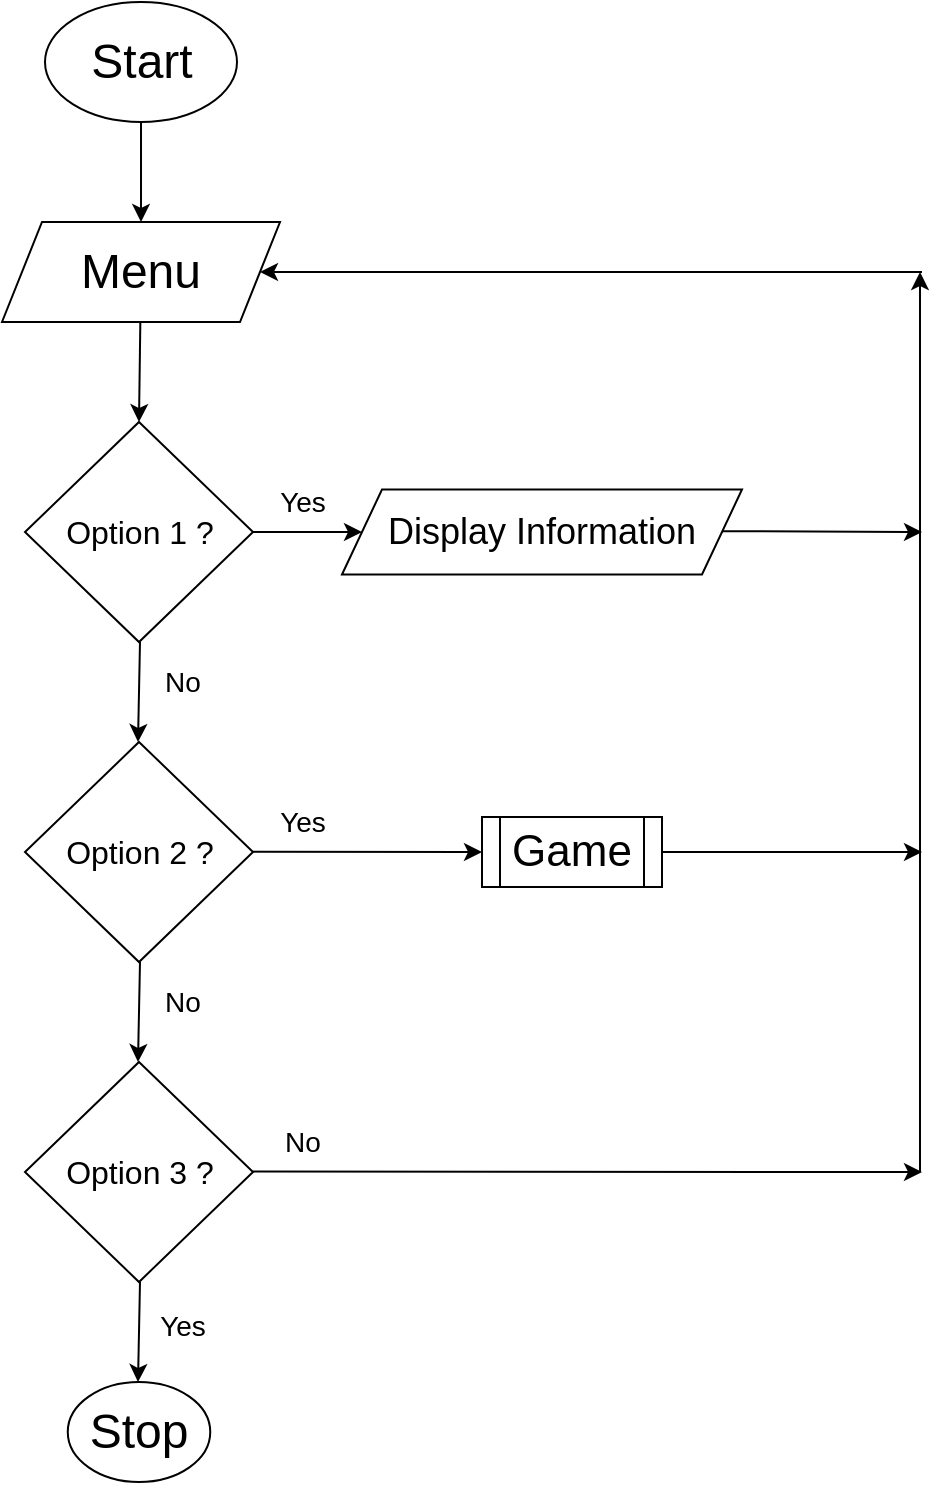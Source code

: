 <mxfile version="21.2.8" type="device">
  <diagram id="C5RBs43oDa-KdzZeNtuy" name="Page-1">
    <mxGraphModel dx="1695" dy="985" grid="1" gridSize="10" guides="1" tooltips="1" connect="1" arrows="1" fold="1" page="1" pageScale="1" pageWidth="827" pageHeight="1169" math="0" shadow="0">
      <root>
        <mxCell id="WIyWlLk6GJQsqaUBKTNV-0" />
        <mxCell id="WIyWlLk6GJQsqaUBKTNV-1" parent="WIyWlLk6GJQsqaUBKTNV-0" />
        <mxCell id="yZ-MPlf-GOchfGaVSIJL-0" value="&lt;font style=&quot;font-size: 24px;&quot;&gt;Start&lt;/font&gt;" style="ellipse;whiteSpace=wrap;html=1;" parent="WIyWlLk6GJQsqaUBKTNV-1" vertex="1">
          <mxGeometry x="281.5" y="150" width="96" height="60" as="geometry" />
        </mxCell>
        <mxCell id="yZ-MPlf-GOchfGaVSIJL-1" value="" style="endArrow=classic;html=1;rounded=0;exitX=0.5;exitY=1;exitDx=0;exitDy=0;" parent="WIyWlLk6GJQsqaUBKTNV-1" source="yZ-MPlf-GOchfGaVSIJL-0" edge="1">
          <mxGeometry width="50" height="50" relative="1" as="geometry">
            <mxPoint x="305.5" y="460" as="sourcePoint" />
            <mxPoint x="329.5" y="260" as="targetPoint" />
          </mxGeometry>
        </mxCell>
        <mxCell id="aYEPw1_vsFqaciLzrWJ4-0" value="&lt;font style=&quot;font-size: 24px;&quot;&gt;Menu&lt;/font&gt;" style="shape=parallelogram;perimeter=parallelogramPerimeter;whiteSpace=wrap;html=1;fixedSize=1;" parent="WIyWlLk6GJQsqaUBKTNV-1" vertex="1">
          <mxGeometry x="260" y="260" width="139" height="50" as="geometry" />
        </mxCell>
        <mxCell id="aYEPw1_vsFqaciLzrWJ4-1" value="" style="endArrow=classic;html=1;rounded=0;" parent="WIyWlLk6GJQsqaUBKTNV-1" source="aYEPw1_vsFqaciLzrWJ4-0" edge="1">
          <mxGeometry width="50" height="50" relative="1" as="geometry">
            <mxPoint x="328.5" y="310" as="sourcePoint" />
            <mxPoint x="328.5" y="360" as="targetPoint" />
          </mxGeometry>
        </mxCell>
        <mxCell id="aYEPw1_vsFqaciLzrWJ4-2" value="&lt;font size=&quot;3&quot;&gt;Option 1 ?&lt;/font&gt;" style="rhombus;whiteSpace=wrap;html=1;" parent="WIyWlLk6GJQsqaUBKTNV-1" vertex="1">
          <mxGeometry x="271.5" y="360" width="114" height="110" as="geometry" />
        </mxCell>
        <mxCell id="aYEPw1_vsFqaciLzrWJ4-3" value="" style="endArrow=classic;html=1;rounded=0;" parent="WIyWlLk6GJQsqaUBKTNV-1" edge="1">
          <mxGeometry width="50" height="50" relative="1" as="geometry">
            <mxPoint x="329" y="470" as="sourcePoint" />
            <mxPoint x="328" y="520" as="targetPoint" />
          </mxGeometry>
        </mxCell>
        <mxCell id="aYEPw1_vsFqaciLzrWJ4-4" value="" style="endArrow=classic;html=1;rounded=0;exitX=1;exitY=0.5;exitDx=0;exitDy=0;" parent="WIyWlLk6GJQsqaUBKTNV-1" source="aYEPw1_vsFqaciLzrWJ4-2" edge="1">
          <mxGeometry width="50" height="50" relative="1" as="geometry">
            <mxPoint x="405.5" y="420" as="sourcePoint" />
            <mxPoint x="440" y="415" as="targetPoint" />
          </mxGeometry>
        </mxCell>
        <mxCell id="aYEPw1_vsFqaciLzrWJ4-5" value="&lt;font style=&quot;font-size: 18px;&quot;&gt;Display Information&lt;/font&gt;" style="shape=parallelogram;perimeter=parallelogramPerimeter;whiteSpace=wrap;html=1;fixedSize=1;" parent="WIyWlLk6GJQsqaUBKTNV-1" vertex="1">
          <mxGeometry x="430" y="393.75" width="200" height="42.5" as="geometry" />
        </mxCell>
        <mxCell id="aYEPw1_vsFqaciLzrWJ4-7" value="&lt;font size=&quot;3&quot;&gt;Option 2 ?&lt;/font&gt;" style="rhombus;whiteSpace=wrap;html=1;" parent="WIyWlLk6GJQsqaUBKTNV-1" vertex="1">
          <mxGeometry x="271.5" y="520" width="114" height="110" as="geometry" />
        </mxCell>
        <mxCell id="aYEPw1_vsFqaciLzrWJ4-8" value="" style="endArrow=classic;html=1;rounded=0;" parent="WIyWlLk6GJQsqaUBKTNV-1" edge="1">
          <mxGeometry width="50" height="50" relative="1" as="geometry">
            <mxPoint x="329" y="630" as="sourcePoint" />
            <mxPoint x="328" y="680" as="targetPoint" />
          </mxGeometry>
        </mxCell>
        <mxCell id="aYEPw1_vsFqaciLzrWJ4-11" value="&lt;font size=&quot;3&quot;&gt;Option 3 ?&lt;/font&gt;" style="rhombus;whiteSpace=wrap;html=1;" parent="WIyWlLk6GJQsqaUBKTNV-1" vertex="1">
          <mxGeometry x="271.5" y="680" width="114" height="110" as="geometry" />
        </mxCell>
        <mxCell id="aYEPw1_vsFqaciLzrWJ4-12" value="" style="endArrow=classic;html=1;rounded=0;" parent="WIyWlLk6GJQsqaUBKTNV-1" edge="1">
          <mxGeometry width="50" height="50" relative="1" as="geometry">
            <mxPoint x="329" y="790" as="sourcePoint" />
            <mxPoint x="328" y="840" as="targetPoint" />
          </mxGeometry>
        </mxCell>
        <mxCell id="aYEPw1_vsFqaciLzrWJ4-13" value="" style="endArrow=classic;html=1;rounded=0;exitX=1;exitY=0.5;exitDx=0;exitDy=0;entryX=0;entryY=0.5;entryDx=0;entryDy=0;" parent="WIyWlLk6GJQsqaUBKTNV-1" target="12xV8YbRWPwBt8kmycP2-0" edge="1">
          <mxGeometry width="50" height="50" relative="1" as="geometry">
            <mxPoint x="385.5" y="574.92" as="sourcePoint" />
            <mxPoint x="495" y="575" as="targetPoint" />
          </mxGeometry>
        </mxCell>
        <mxCell id="aYEPw1_vsFqaciLzrWJ4-15" value="&lt;font style=&quot;font-size: 14px;&quot;&gt;Yes&lt;/font&gt;" style="rounded=0;whiteSpace=wrap;html=1;strokeColor=none;fillColor=none;" parent="WIyWlLk6GJQsqaUBKTNV-1" vertex="1">
          <mxGeometry x="392.5" y="390" width="35" height="20" as="geometry" />
        </mxCell>
        <mxCell id="aYEPw1_vsFqaciLzrWJ4-16" value="&lt;font style=&quot;font-size: 14px;&quot;&gt;Yes&lt;/font&gt;" style="rounded=0;whiteSpace=wrap;html=1;strokeColor=none;fillColor=none;" parent="WIyWlLk6GJQsqaUBKTNV-1" vertex="1">
          <mxGeometry x="392.5" y="550" width="35" height="20" as="geometry" />
        </mxCell>
        <mxCell id="aYEPw1_vsFqaciLzrWJ4-17" value="&lt;font style=&quot;font-size: 14px;&quot;&gt;Yes&lt;/font&gt;" style="rounded=0;whiteSpace=wrap;html=1;strokeColor=none;fillColor=none;" parent="WIyWlLk6GJQsqaUBKTNV-1" vertex="1">
          <mxGeometry x="333" y="802" width="35" height="20" as="geometry" />
        </mxCell>
        <mxCell id="aYEPw1_vsFqaciLzrWJ4-18" value="&lt;font style=&quot;font-size: 14px;&quot;&gt;No&lt;/font&gt;" style="rounded=0;whiteSpace=wrap;html=1;strokeColor=none;fillColor=none;" parent="WIyWlLk6GJQsqaUBKTNV-1" vertex="1">
          <mxGeometry x="333" y="640" width="35" height="20" as="geometry" />
        </mxCell>
        <mxCell id="aYEPw1_vsFqaciLzrWJ4-19" value="&lt;font style=&quot;font-size: 14px;&quot;&gt;No&lt;/font&gt;" style="rounded=0;whiteSpace=wrap;html=1;strokeColor=none;" parent="WIyWlLk6GJQsqaUBKTNV-1" vertex="1">
          <mxGeometry x="333" y="480" width="35" height="20" as="geometry" />
        </mxCell>
        <mxCell id="aYEPw1_vsFqaciLzrWJ4-20" value="&lt;font style=&quot;font-size: 24px;&quot;&gt;Stop&lt;/font&gt;" style="ellipse;whiteSpace=wrap;html=1;" parent="WIyWlLk6GJQsqaUBKTNV-1" vertex="1">
          <mxGeometry x="292.88" y="840" width="71.25" height="50" as="geometry" />
        </mxCell>
        <mxCell id="aYEPw1_vsFqaciLzrWJ4-21" value="" style="endArrow=classic;html=1;rounded=0;exitX=1;exitY=0.5;exitDx=0;exitDy=0;" parent="WIyWlLk6GJQsqaUBKTNV-1" source="12xV8YbRWPwBt8kmycP2-0" edge="1">
          <mxGeometry width="50" height="50" relative="1" as="geometry">
            <mxPoint x="565" y="575" as="sourcePoint" />
            <mxPoint x="720" y="575" as="targetPoint" />
          </mxGeometry>
        </mxCell>
        <mxCell id="aYEPw1_vsFqaciLzrWJ4-22" value="" style="endArrow=classic;html=1;rounded=0;exitX=1;exitY=0.5;exitDx=0;exitDy=0;" parent="WIyWlLk6GJQsqaUBKTNV-1" edge="1">
          <mxGeometry width="50" height="50" relative="1" as="geometry">
            <mxPoint x="385.5" y="734.79" as="sourcePoint" />
            <mxPoint x="720" y="735" as="targetPoint" />
          </mxGeometry>
        </mxCell>
        <mxCell id="aYEPw1_vsFqaciLzrWJ4-23" value="" style="endArrow=classic;html=1;rounded=0;exitX=1;exitY=0.5;exitDx=0;exitDy=0;" parent="WIyWlLk6GJQsqaUBKTNV-1" edge="1">
          <mxGeometry width="50" height="50" relative="1" as="geometry">
            <mxPoint x="620" y="414.6" as="sourcePoint" />
            <mxPoint x="720" y="415" as="targetPoint" />
          </mxGeometry>
        </mxCell>
        <mxCell id="aYEPw1_vsFqaciLzrWJ4-24" value="" style="endArrow=classic;html=1;rounded=0;" parent="WIyWlLk6GJQsqaUBKTNV-1" edge="1">
          <mxGeometry width="50" height="50" relative="1" as="geometry">
            <mxPoint x="719" y="735" as="sourcePoint" />
            <mxPoint x="719" y="285" as="targetPoint" />
          </mxGeometry>
        </mxCell>
        <mxCell id="aYEPw1_vsFqaciLzrWJ4-25" value="" style="endArrow=classic;html=1;rounded=0;entryX=1;entryY=0.5;entryDx=0;entryDy=0;" parent="WIyWlLk6GJQsqaUBKTNV-1" target="aYEPw1_vsFqaciLzrWJ4-0" edge="1">
          <mxGeometry width="50" height="50" relative="1" as="geometry">
            <mxPoint x="720" y="285" as="sourcePoint" />
            <mxPoint x="400" y="290" as="targetPoint" />
          </mxGeometry>
        </mxCell>
        <mxCell id="aYEPw1_vsFqaciLzrWJ4-28" value="&lt;font style=&quot;font-size: 14px;&quot;&gt;No&lt;/font&gt;" style="rounded=0;whiteSpace=wrap;html=1;strokeColor=none;fillColor=none;" parent="WIyWlLk6GJQsqaUBKTNV-1" vertex="1">
          <mxGeometry x="392.5" y="710" width="35" height="20" as="geometry" />
        </mxCell>
        <mxCell id="12xV8YbRWPwBt8kmycP2-0" value="&lt;font style=&quot;font-size: 22px;&quot;&gt;Game&lt;/font&gt;" style="shape=process;whiteSpace=wrap;html=1;backgroundOutline=1;rounded=0;" parent="WIyWlLk6GJQsqaUBKTNV-1" vertex="1">
          <mxGeometry x="500" y="557.5" width="90" height="35" as="geometry" />
        </mxCell>
      </root>
    </mxGraphModel>
  </diagram>
</mxfile>
